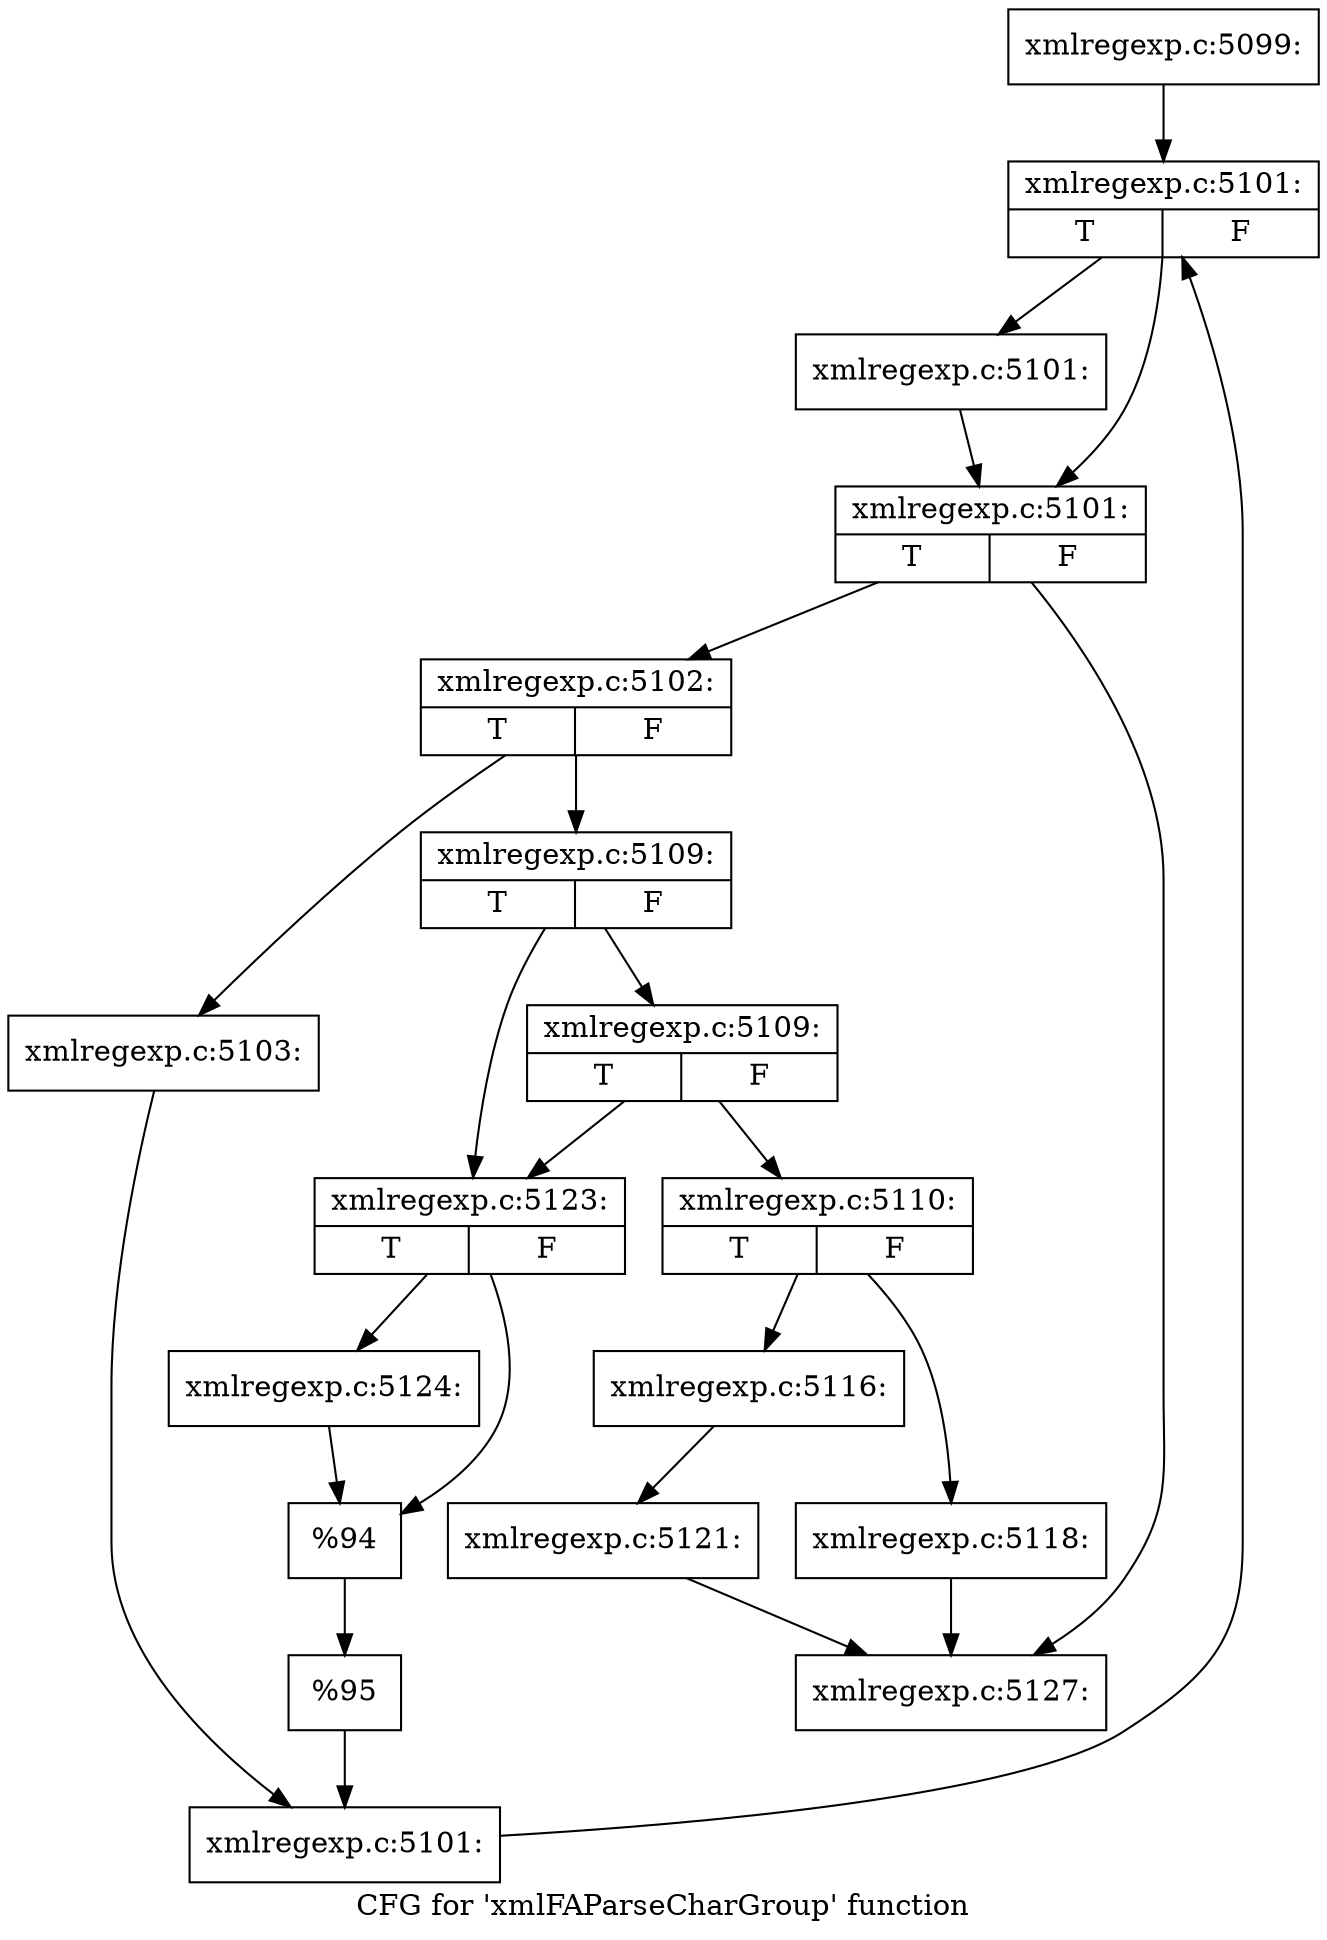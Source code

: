 digraph "CFG for 'xmlFAParseCharGroup' function" {
	label="CFG for 'xmlFAParseCharGroup' function";

	Node0x42e6d40 [shape=record,label="{xmlregexp.c:5099:}"];
	Node0x42e6d40 -> Node0x42e6900;
	Node0x42e6900 [shape=record,label="{xmlregexp.c:5101:|{<s0>T|<s1>F}}"];
	Node0x42e6900 -> Node0x42e4420;
	Node0x42e6900 -> Node0x42e43d0;
	Node0x42e4420 [shape=record,label="{xmlregexp.c:5101:}"];
	Node0x42e4420 -> Node0x42e43d0;
	Node0x42e43d0 [shape=record,label="{xmlregexp.c:5101:|{<s0>T|<s1>F}}"];
	Node0x42e43d0 -> Node0x42e7a20;
	Node0x42e43d0 -> Node0x42e4350;
	Node0x42e7a20 [shape=record,label="{xmlregexp.c:5102:|{<s0>T|<s1>F}}"];
	Node0x42e7a20 -> Node0x42e7c10;
	Node0x42e7a20 -> Node0x42e7cb0;
	Node0x42e7c10 [shape=record,label="{xmlregexp.c:5103:}"];
	Node0x42e7c10 -> Node0x42e7c60;
	Node0x42e7cb0 [shape=record,label="{xmlregexp.c:5109:|{<s0>T|<s1>F}}"];
	Node0x42e7cb0 -> Node0x42e9c20;
	Node0x42e7cb0 -> Node0x42e9990;
	Node0x42e9c20 [shape=record,label="{xmlregexp.c:5109:|{<s0>T|<s1>F}}"];
	Node0x42e9c20 -> Node0x4059420;
	Node0x42e9c20 -> Node0x42e9990;
	Node0x4059420 [shape=record,label="{xmlregexp.c:5110:|{<s0>T|<s1>F}}"];
	Node0x4059420 -> Node0x42eb1a0;
	Node0x4059420 -> Node0x42eb240;
	Node0x42eb1a0 [shape=record,label="{xmlregexp.c:5116:}"];
	Node0x42eb1a0 -> Node0x42eb1f0;
	Node0x42eb240 [shape=record,label="{xmlregexp.c:5118:}"];
	Node0x42eb240 -> Node0x42e4350;
	Node0x42eb1f0 [shape=record,label="{xmlregexp.c:5121:}"];
	Node0x42eb1f0 -> Node0x42e4350;
	Node0x42e9990 [shape=record,label="{xmlregexp.c:5123:|{<s0>T|<s1>F}}"];
	Node0x42e9990 -> Node0x42ec300;
	Node0x42e9990 -> Node0x42ec350;
	Node0x42ec300 [shape=record,label="{xmlregexp.c:5124:}"];
	Node0x42ec300 -> Node0x42ec350;
	Node0x42ec350 [shape=record,label="{%94}"];
	Node0x42ec350 -> Node0x42e9660;
	Node0x42e9660 [shape=record,label="{%95}"];
	Node0x42e9660 -> Node0x42e7c60;
	Node0x42e7c60 [shape=record,label="{xmlregexp.c:5101:}"];
	Node0x42e7c60 -> Node0x42e6900;
	Node0x42e4350 [shape=record,label="{xmlregexp.c:5127:}"];
}
